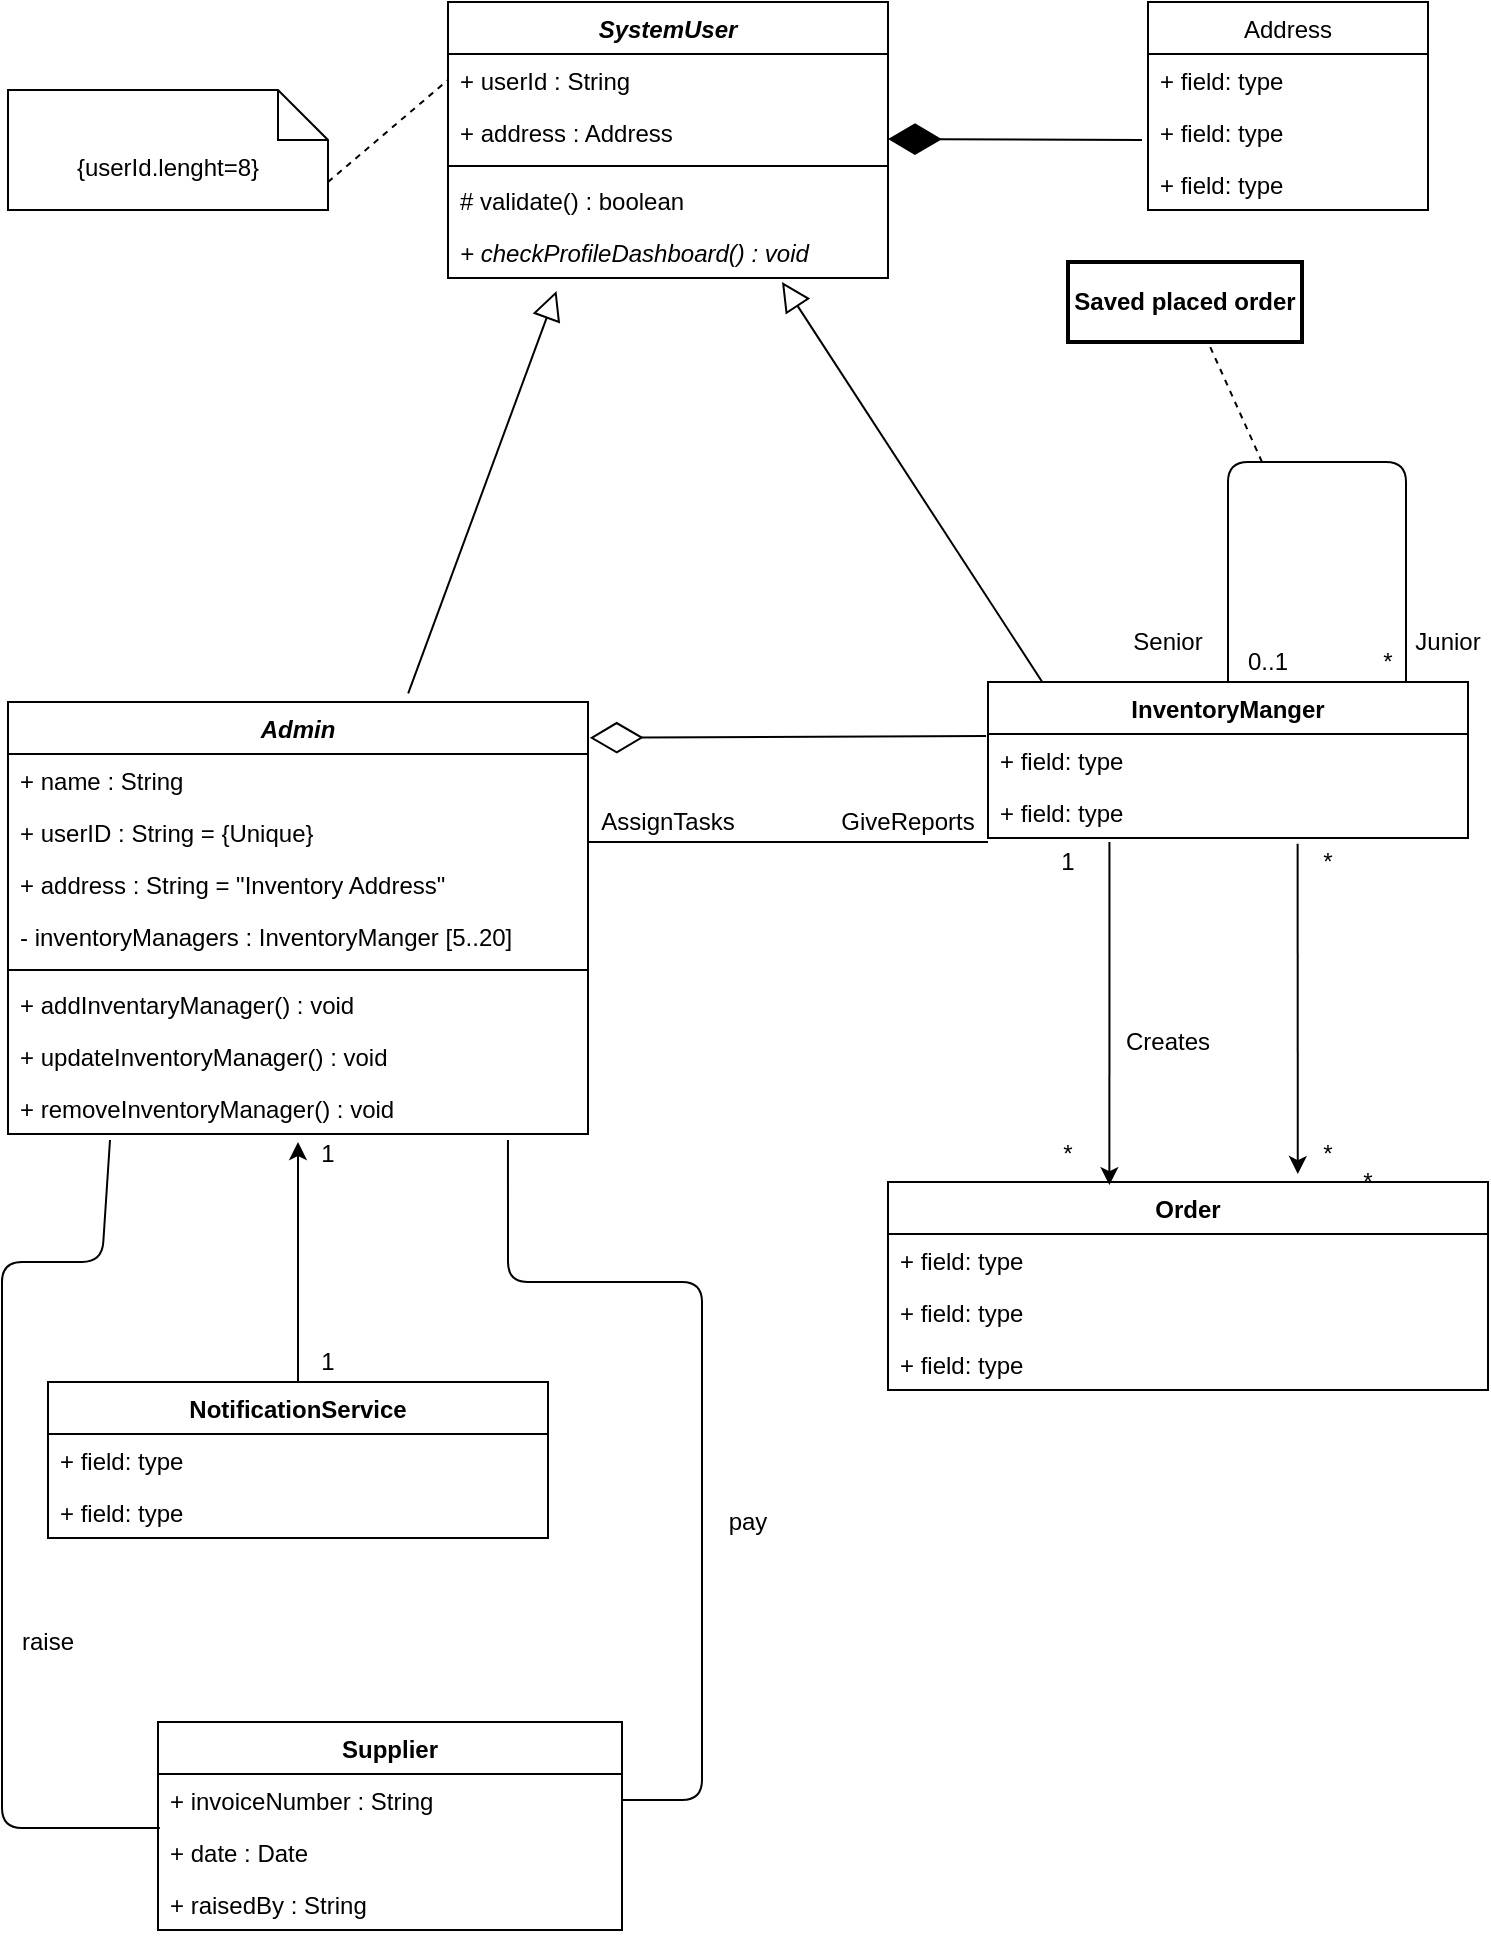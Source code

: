 <mxfile version="14.1.2" type="github">
  <diagram id="C5RBs43oDa-KdzZeNtuy" name="Page-1">
    <mxGraphModel dx="1037" dy="586" grid="1" gridSize="10" guides="1" tooltips="1" connect="1" arrows="1" fold="1" page="1" pageScale="1" pageWidth="827" pageHeight="1169" math="0" shadow="0">
      <root>
        <mxCell id="WIyWlLk6GJQsqaUBKTNV-0" />
        <mxCell id="WIyWlLk6GJQsqaUBKTNV-1" parent="WIyWlLk6GJQsqaUBKTNV-0" />
        <mxCell id="zkfFHV4jXpPFQw0GAbJ--0" value="Admin" style="swimlane;fontStyle=3;align=center;verticalAlign=top;childLayout=stackLayout;horizontal=1;startSize=26;horizontalStack=0;resizeParent=1;resizeLast=0;collapsible=1;marginBottom=0;rounded=0;shadow=0;strokeWidth=1;" parent="WIyWlLk6GJQsqaUBKTNV-1" vertex="1">
          <mxGeometry x="43" y="400" width="290" height="216" as="geometry">
            <mxRectangle x="30" y="80" width="160" height="26" as="alternateBounds" />
          </mxGeometry>
        </mxCell>
        <mxCell id="zkfFHV4jXpPFQw0GAbJ--1" value="+ name : String" style="text;align=left;verticalAlign=top;spacingLeft=4;spacingRight=4;overflow=hidden;rotatable=0;points=[[0,0.5],[1,0.5]];portConstraint=eastwest;" parent="zkfFHV4jXpPFQw0GAbJ--0" vertex="1">
          <mxGeometry y="26" width="290" height="26" as="geometry" />
        </mxCell>
        <mxCell id="zkfFHV4jXpPFQw0GAbJ--2" value="+ userID : String = {Unique}" style="text;align=left;verticalAlign=top;spacingLeft=4;spacingRight=4;overflow=hidden;rotatable=0;points=[[0,0.5],[1,0.5]];portConstraint=eastwest;rounded=0;shadow=0;html=0;" parent="zkfFHV4jXpPFQw0GAbJ--0" vertex="1">
          <mxGeometry y="52" width="290" height="26" as="geometry" />
        </mxCell>
        <mxCell id="zkfFHV4jXpPFQw0GAbJ--3" value="+ address : String = &quot;Inventory Address&quot;" style="text;align=left;verticalAlign=top;spacingLeft=4;spacingRight=4;overflow=hidden;rotatable=0;points=[[0,0.5],[1,0.5]];portConstraint=eastwest;rounded=0;shadow=0;html=0;" parent="zkfFHV4jXpPFQw0GAbJ--0" vertex="1">
          <mxGeometry y="78" width="290" height="26" as="geometry" />
        </mxCell>
        <mxCell id="eC0SlVgk2g0mwifQDI3n-6" value="- inventoryManagers : InventoryManger [5..20]" style="text;align=left;verticalAlign=top;spacingLeft=4;spacingRight=4;overflow=hidden;rotatable=0;points=[[0,0.5],[1,0.5]];portConstraint=eastwest;rounded=0;shadow=0;html=0;" parent="zkfFHV4jXpPFQw0GAbJ--0" vertex="1">
          <mxGeometry y="104" width="290" height="26" as="geometry" />
        </mxCell>
        <mxCell id="zkfFHV4jXpPFQw0GAbJ--4" value="" style="line;html=1;strokeWidth=1;align=left;verticalAlign=middle;spacingTop=-1;spacingLeft=3;spacingRight=3;rotatable=0;labelPosition=right;points=[];portConstraint=eastwest;" parent="zkfFHV4jXpPFQw0GAbJ--0" vertex="1">
          <mxGeometry y="130" width="290" height="8" as="geometry" />
        </mxCell>
        <mxCell id="zkfFHV4jXpPFQw0GAbJ--5" value="+ addInventaryManager() : void" style="text;align=left;verticalAlign=top;spacingLeft=4;spacingRight=4;overflow=hidden;rotatable=0;points=[[0,0.5],[1,0.5]];portConstraint=eastwest;" parent="zkfFHV4jXpPFQw0GAbJ--0" vertex="1">
          <mxGeometry y="138" width="290" height="26" as="geometry" />
        </mxCell>
        <mxCell id="eC0SlVgk2g0mwifQDI3n-7" value="+ updateInventoryManager() : void" style="text;align=left;verticalAlign=top;spacingLeft=4;spacingRight=4;overflow=hidden;rotatable=0;points=[[0,0.5],[1,0.5]];portConstraint=eastwest;" parent="zkfFHV4jXpPFQw0GAbJ--0" vertex="1">
          <mxGeometry y="164" width="290" height="26" as="geometry" />
        </mxCell>
        <mxCell id="eC0SlVgk2g0mwifQDI3n-8" value="+ removeInventoryManager() : void" style="text;align=left;verticalAlign=top;spacingLeft=4;spacingRight=4;overflow=hidden;rotatable=0;points=[[0,0.5],[1,0.5]];portConstraint=eastwest;" parent="zkfFHV4jXpPFQw0GAbJ--0" vertex="1">
          <mxGeometry y="190" width="290" height="26" as="geometry" />
        </mxCell>
        <mxCell id="eC0SlVgk2g0mwifQDI3n-9" value="InventoryManger" style="swimlane;fontStyle=1;childLayout=stackLayout;horizontal=1;startSize=26;fillColor=none;horizontalStack=0;resizeParent=1;resizeParentMax=0;resizeLast=0;collapsible=1;marginBottom=0;" parent="WIyWlLk6GJQsqaUBKTNV-1" vertex="1">
          <mxGeometry x="533" y="390" width="240" height="78" as="geometry">
            <mxRectangle x="520" y="70" width="120" height="26" as="alternateBounds" />
          </mxGeometry>
        </mxCell>
        <mxCell id="eC0SlVgk2g0mwifQDI3n-10" value="+ field: type" style="text;strokeColor=none;fillColor=none;align=left;verticalAlign=top;spacingLeft=4;spacingRight=4;overflow=hidden;rotatable=0;points=[[0,0.5],[1,0.5]];portConstraint=eastwest;" parent="eC0SlVgk2g0mwifQDI3n-9" vertex="1">
          <mxGeometry y="26" width="240" height="26" as="geometry" />
        </mxCell>
        <mxCell id="eC0SlVgk2g0mwifQDI3n-12" value="+ field: type" style="text;strokeColor=none;fillColor=none;align=left;verticalAlign=top;spacingLeft=4;spacingRight=4;overflow=hidden;rotatable=0;points=[[0,0.5],[1,0.5]];portConstraint=eastwest;" parent="eC0SlVgk2g0mwifQDI3n-9" vertex="1">
          <mxGeometry y="52" width="240" height="26" as="geometry" />
        </mxCell>
        <mxCell id="eC0SlVgk2g0mwifQDI3n-22" value="" style="endArrow=none;html=1;" parent="eC0SlVgk2g0mwifQDI3n-9" edge="1">
          <mxGeometry width="50" height="50" relative="1" as="geometry">
            <mxPoint x="120" as="sourcePoint" />
            <mxPoint x="209" as="targetPoint" />
            <Array as="points">
              <mxPoint x="120" y="-110" />
              <mxPoint x="209" y="-110" />
            </Array>
          </mxGeometry>
        </mxCell>
        <mxCell id="eC0SlVgk2g0mwifQDI3n-13" value="Order" style="swimlane;fontStyle=1;childLayout=stackLayout;horizontal=1;startSize=26;fillColor=none;horizontalStack=0;resizeParent=1;resizeParentMax=0;resizeLast=0;collapsible=1;marginBottom=0;" parent="WIyWlLk6GJQsqaUBKTNV-1" vertex="1">
          <mxGeometry x="483" y="640" width="300" height="104" as="geometry">
            <mxRectangle x="620" y="340" width="60" height="26" as="alternateBounds" />
          </mxGeometry>
        </mxCell>
        <mxCell id="eC0SlVgk2g0mwifQDI3n-14" value="+ field: type" style="text;strokeColor=none;fillColor=none;align=left;verticalAlign=top;spacingLeft=4;spacingRight=4;overflow=hidden;rotatable=0;points=[[0,0.5],[1,0.5]];portConstraint=eastwest;" parent="eC0SlVgk2g0mwifQDI3n-13" vertex="1">
          <mxGeometry y="26" width="300" height="26" as="geometry" />
        </mxCell>
        <mxCell id="eC0SlVgk2g0mwifQDI3n-15" value="+ field: type" style="text;strokeColor=none;fillColor=none;align=left;verticalAlign=top;spacingLeft=4;spacingRight=4;overflow=hidden;rotatable=0;points=[[0,0.5],[1,0.5]];portConstraint=eastwest;" parent="eC0SlVgk2g0mwifQDI3n-13" vertex="1">
          <mxGeometry y="52" width="300" height="26" as="geometry" />
        </mxCell>
        <mxCell id="eC0SlVgk2g0mwifQDI3n-16" value="+ field: type" style="text;strokeColor=none;fillColor=none;align=left;verticalAlign=top;spacingLeft=4;spacingRight=4;overflow=hidden;rotatable=0;points=[[0,0.5],[1,0.5]];portConstraint=eastwest;" parent="eC0SlVgk2g0mwifQDI3n-13" vertex="1">
          <mxGeometry y="78" width="300" height="26" as="geometry" />
        </mxCell>
        <mxCell id="eC0SlVgk2g0mwifQDI3n-17" value="" style="endArrow=classic;html=1;entryX=0.369;entryY=0.015;entryDx=0;entryDy=0;entryPerimeter=0;exitX=0.253;exitY=1.077;exitDx=0;exitDy=0;exitPerimeter=0;" parent="WIyWlLk6GJQsqaUBKTNV-1" target="eC0SlVgk2g0mwifQDI3n-13" edge="1" source="eC0SlVgk2g0mwifQDI3n-12">
          <mxGeometry width="50" height="50" relative="1" as="geometry">
            <mxPoint x="594" y="498" as="sourcePoint" />
            <mxPoint x="533" y="550" as="targetPoint" />
          </mxGeometry>
        </mxCell>
        <mxCell id="eC0SlVgk2g0mwifQDI3n-18" value="" style="endArrow=none;html=1;" parent="WIyWlLk6GJQsqaUBKTNV-1" edge="1">
          <mxGeometry width="50" height="50" relative="1" as="geometry">
            <mxPoint x="333" y="470" as="sourcePoint" />
            <mxPoint x="533" y="470" as="targetPoint" />
          </mxGeometry>
        </mxCell>
        <mxCell id="eC0SlVgk2g0mwifQDI3n-19" value="Creates" style="text;html=1;strokeColor=none;fillColor=none;align=center;verticalAlign=middle;whiteSpace=wrap;rounded=0;" parent="WIyWlLk6GJQsqaUBKTNV-1" vertex="1">
          <mxGeometry x="603" y="560" width="40" height="20" as="geometry" />
        </mxCell>
        <mxCell id="eC0SlVgk2g0mwifQDI3n-20" value="AssignTasks" style="text;html=1;strokeColor=none;fillColor=none;align=center;verticalAlign=middle;whiteSpace=wrap;rounded=0;" parent="WIyWlLk6GJQsqaUBKTNV-1" vertex="1">
          <mxGeometry x="353" y="450" width="40" height="20" as="geometry" />
        </mxCell>
        <mxCell id="eC0SlVgk2g0mwifQDI3n-21" value="GiveReports" style="text;html=1;strokeColor=none;fillColor=none;align=center;verticalAlign=middle;whiteSpace=wrap;rounded=0;" parent="WIyWlLk6GJQsqaUBKTNV-1" vertex="1">
          <mxGeometry x="473" y="450" width="40" height="20" as="geometry" />
        </mxCell>
        <mxCell id="eC0SlVgk2g0mwifQDI3n-23" value="Senior" style="text;html=1;strokeColor=none;fillColor=none;align=center;verticalAlign=middle;whiteSpace=wrap;rounded=0;" parent="WIyWlLk6GJQsqaUBKTNV-1" vertex="1">
          <mxGeometry x="603" y="360" width="40" height="20" as="geometry" />
        </mxCell>
        <mxCell id="eC0SlVgk2g0mwifQDI3n-25" value="Junior" style="text;html=1;strokeColor=none;fillColor=none;align=center;verticalAlign=middle;whiteSpace=wrap;rounded=0;" parent="WIyWlLk6GJQsqaUBKTNV-1" vertex="1">
          <mxGeometry x="743" y="360" width="40" height="20" as="geometry" />
        </mxCell>
        <mxCell id="eC0SlVgk2g0mwifQDI3n-26" value="*" style="text;html=1;strokeColor=none;fillColor=none;align=center;verticalAlign=middle;whiteSpace=wrap;rounded=0;" parent="WIyWlLk6GJQsqaUBKTNV-1" vertex="1">
          <mxGeometry x="713" y="370" width="40" height="20" as="geometry" />
        </mxCell>
        <mxCell id="eC0SlVgk2g0mwifQDI3n-27" value="0..1" style="text;html=1;strokeColor=none;fillColor=none;align=center;verticalAlign=middle;whiteSpace=wrap;rounded=0;" parent="WIyWlLk6GJQsqaUBKTNV-1" vertex="1">
          <mxGeometry x="653" y="370" width="40" height="20" as="geometry" />
        </mxCell>
        <mxCell id="eC0SlVgk2g0mwifQDI3n-31" value="" style="endArrow=classic;html=1;exitX=0.645;exitY=1.111;exitDx=0;exitDy=0;exitPerimeter=0;entryX=0.683;entryY=-0.038;entryDx=0;entryDy=0;entryPerimeter=0;" parent="WIyWlLk6GJQsqaUBKTNV-1" source="eC0SlVgk2g0mwifQDI3n-12" target="eC0SlVgk2g0mwifQDI3n-13" edge="1">
          <mxGeometry width="50" height="50" relative="1" as="geometry">
            <mxPoint x="433" y="580" as="sourcePoint" />
            <mxPoint x="663" y="636" as="targetPoint" />
          </mxGeometry>
        </mxCell>
        <mxCell id="eC0SlVgk2g0mwifQDI3n-32" value="1" style="text;html=1;strokeColor=none;fillColor=none;align=center;verticalAlign=middle;whiteSpace=wrap;rounded=0;" parent="WIyWlLk6GJQsqaUBKTNV-1" vertex="1">
          <mxGeometry x="553" y="470" width="40" height="20" as="geometry" />
        </mxCell>
        <mxCell id="eC0SlVgk2g0mwifQDI3n-33" value="*" style="text;html=1;strokeColor=none;fillColor=none;align=center;verticalAlign=middle;whiteSpace=wrap;rounded=0;" parent="WIyWlLk6GJQsqaUBKTNV-1" vertex="1">
          <mxGeometry x="553" y="616" width="40" height="20" as="geometry" />
        </mxCell>
        <mxCell id="eC0SlVgk2g0mwifQDI3n-34" value="*" style="text;html=1;strokeColor=none;fillColor=none;align=center;verticalAlign=middle;whiteSpace=wrap;rounded=0;" parent="WIyWlLk6GJQsqaUBKTNV-1" vertex="1">
          <mxGeometry x="683" y="616" width="40" height="20" as="geometry" />
        </mxCell>
        <mxCell id="eC0SlVgk2g0mwifQDI3n-35" value="*" style="text;html=1;strokeColor=none;fillColor=none;align=center;verticalAlign=middle;whiteSpace=wrap;rounded=0;" parent="WIyWlLk6GJQsqaUBKTNV-1" vertex="1">
          <mxGeometry x="683" y="470" width="40" height="20" as="geometry" />
        </mxCell>
        <mxCell id="eC0SlVgk2g0mwifQDI3n-37" value="NotificationService" style="swimlane;fontStyle=1;childLayout=stackLayout;horizontal=1;startSize=26;fillColor=none;horizontalStack=0;resizeParent=1;resizeParentMax=0;resizeLast=0;collapsible=1;marginBottom=0;" parent="WIyWlLk6GJQsqaUBKTNV-1" vertex="1">
          <mxGeometry x="63" y="740" width="250" height="78" as="geometry" />
        </mxCell>
        <mxCell id="eC0SlVgk2g0mwifQDI3n-38" value="+ field: type" style="text;strokeColor=none;fillColor=none;align=left;verticalAlign=top;spacingLeft=4;spacingRight=4;overflow=hidden;rotatable=0;points=[[0,0.5],[1,0.5]];portConstraint=eastwest;" parent="eC0SlVgk2g0mwifQDI3n-37" vertex="1">
          <mxGeometry y="26" width="250" height="26" as="geometry" />
        </mxCell>
        <mxCell id="eC0SlVgk2g0mwifQDI3n-40" value="+ field: type" style="text;strokeColor=none;fillColor=none;align=left;verticalAlign=top;spacingLeft=4;spacingRight=4;overflow=hidden;rotatable=0;points=[[0,0.5],[1,0.5]];portConstraint=eastwest;" parent="eC0SlVgk2g0mwifQDI3n-37" vertex="1">
          <mxGeometry y="52" width="250" height="26" as="geometry" />
        </mxCell>
        <mxCell id="eC0SlVgk2g0mwifQDI3n-41" value="" style="endArrow=classic;html=1;exitX=0.5;exitY=0;exitDx=0;exitDy=0;entryX=0.5;entryY=1.154;entryDx=0;entryDy=0;entryPerimeter=0;" parent="WIyWlLk6GJQsqaUBKTNV-1" source="eC0SlVgk2g0mwifQDI3n-37" target="eC0SlVgk2g0mwifQDI3n-8" edge="1">
          <mxGeometry width="50" height="50" relative="1" as="geometry">
            <mxPoint x="403" y="730" as="sourcePoint" />
            <mxPoint x="453" y="680" as="targetPoint" />
          </mxGeometry>
        </mxCell>
        <mxCell id="eC0SlVgk2g0mwifQDI3n-42" value="1" style="text;html=1;strokeColor=none;fillColor=none;align=center;verticalAlign=middle;whiteSpace=wrap;rounded=0;" parent="WIyWlLk6GJQsqaUBKTNV-1" vertex="1">
          <mxGeometry x="183" y="616" width="40" height="20" as="geometry" />
        </mxCell>
        <mxCell id="eC0SlVgk2g0mwifQDI3n-43" value="*" style="text;html=1;strokeColor=none;fillColor=none;align=center;verticalAlign=middle;whiteSpace=wrap;rounded=0;" parent="WIyWlLk6GJQsqaUBKTNV-1" vertex="1">
          <mxGeometry x="703" y="630" width="40" height="20" as="geometry" />
        </mxCell>
        <mxCell id="eC0SlVgk2g0mwifQDI3n-44" value="1" style="text;html=1;strokeColor=none;fillColor=none;align=center;verticalAlign=middle;whiteSpace=wrap;rounded=0;" parent="WIyWlLk6GJQsqaUBKTNV-1" vertex="1">
          <mxGeometry x="183" y="720" width="40" height="20" as="geometry" />
        </mxCell>
        <mxCell id="eC0SlVgk2g0mwifQDI3n-51" value="" style="edgeStyle=none;html=1;endSize=12;endArrow=block;endFill=0;exitX=0.113;exitY=0;exitDx=0;exitDy=0;exitPerimeter=0;" parent="WIyWlLk6GJQsqaUBKTNV-1" source="eC0SlVgk2g0mwifQDI3n-9" edge="1">
          <mxGeometry width="160" relative="1" as="geometry">
            <mxPoint x="330" y="230" as="sourcePoint" />
            <mxPoint x="430" y="190" as="targetPoint" />
          </mxGeometry>
        </mxCell>
        <mxCell id="eC0SlVgk2g0mwifQDI3n-52" value="" style="edgeStyle=none;html=1;endSize=12;endArrow=block;endFill=0;exitX=0.69;exitY=-0.02;exitDx=0;exitDy=0;exitPerimeter=0;entryX=0.189;entryY=1.02;entryDx=0;entryDy=0;entryPerimeter=0;" parent="WIyWlLk6GJQsqaUBKTNV-1" source="zkfFHV4jXpPFQw0GAbJ--0" edge="1">
          <mxGeometry width="160" relative="1" as="geometry">
            <mxPoint x="223" y="290" as="sourcePoint" />
            <mxPoint x="317.25" y="194.52" as="targetPoint" />
          </mxGeometry>
        </mxCell>
        <mxCell id="C5rEFo6ChrVgRkcN1FqN-1" value="SystemUser" style="swimlane;fontStyle=3;align=center;verticalAlign=top;childLayout=stackLayout;horizontal=1;startSize=26;horizontalStack=0;resizeParent=1;resizeParentMax=0;resizeLast=0;collapsible=1;marginBottom=0;" vertex="1" parent="WIyWlLk6GJQsqaUBKTNV-1">
          <mxGeometry x="263" y="50" width="220" height="138" as="geometry" />
        </mxCell>
        <mxCell id="C5rEFo6ChrVgRkcN1FqN-2" value="+ userId : String" style="text;strokeColor=none;fillColor=none;align=left;verticalAlign=top;spacingLeft=4;spacingRight=4;overflow=hidden;rotatable=0;points=[[0,0.5],[1,0.5]];portConstraint=eastwest;" vertex="1" parent="C5rEFo6ChrVgRkcN1FqN-1">
          <mxGeometry y="26" width="220" height="26" as="geometry" />
        </mxCell>
        <mxCell id="eC0SlVgk2g0mwifQDI3n-39" value="+ address : Address" style="text;strokeColor=none;fillColor=none;align=left;verticalAlign=top;spacingLeft=4;spacingRight=4;overflow=hidden;rotatable=0;points=[[0,0.5],[1,0.5]];portConstraint=eastwest;" parent="C5rEFo6ChrVgRkcN1FqN-1" vertex="1">
          <mxGeometry y="52" width="220" height="26" as="geometry" />
        </mxCell>
        <mxCell id="C5rEFo6ChrVgRkcN1FqN-3" value="" style="line;strokeWidth=1;fillColor=none;align=left;verticalAlign=middle;spacingTop=-1;spacingLeft=3;spacingRight=3;rotatable=0;labelPosition=right;points=[];portConstraint=eastwest;" vertex="1" parent="C5rEFo6ChrVgRkcN1FqN-1">
          <mxGeometry y="78" width="220" height="8" as="geometry" />
        </mxCell>
        <mxCell id="C5rEFo6ChrVgRkcN1FqN-4" value="# validate() : boolean" style="text;strokeColor=none;fillColor=none;align=left;verticalAlign=top;spacingLeft=4;spacingRight=4;overflow=hidden;rotatable=0;points=[[0,0.5],[1,0.5]];portConstraint=eastwest;" vertex="1" parent="C5rEFo6ChrVgRkcN1FqN-1">
          <mxGeometry y="86" width="220" height="26" as="geometry" />
        </mxCell>
        <mxCell id="eC0SlVgk2g0mwifQDI3n-11" value="+ checkProfileDashboard() : void " style="text;strokeColor=none;fillColor=none;align=left;verticalAlign=top;spacingLeft=4;spacingRight=4;overflow=hidden;rotatable=0;points=[[0,0.5],[1,0.5]];portConstraint=eastwest;fontStyle=2" parent="C5rEFo6ChrVgRkcN1FqN-1" vertex="1">
          <mxGeometry y="112" width="220" height="26" as="geometry" />
        </mxCell>
        <mxCell id="C5rEFo6ChrVgRkcN1FqN-5" value="" style="endArrow=diamondThin;endFill=0;endSize=24;html=1;entryX=1.003;entryY=0.083;entryDx=0;entryDy=0;entryPerimeter=0;exitX=-0.004;exitY=0.038;exitDx=0;exitDy=0;exitPerimeter=0;" edge="1" parent="WIyWlLk6GJQsqaUBKTNV-1" source="eC0SlVgk2g0mwifQDI3n-10" target="zkfFHV4jXpPFQw0GAbJ--0">
          <mxGeometry width="160" relative="1" as="geometry">
            <mxPoint x="330" y="540" as="sourcePoint" />
            <mxPoint x="490" y="540" as="targetPoint" />
          </mxGeometry>
        </mxCell>
        <mxCell id="C5rEFo6ChrVgRkcN1FqN-6" value="Address" style="swimlane;fontStyle=0;childLayout=stackLayout;horizontal=1;startSize=26;fillColor=none;horizontalStack=0;resizeParent=1;resizeParentMax=0;resizeLast=0;collapsible=1;marginBottom=0;" vertex="1" parent="WIyWlLk6GJQsqaUBKTNV-1">
          <mxGeometry x="613" y="50" width="140" height="104" as="geometry" />
        </mxCell>
        <mxCell id="C5rEFo6ChrVgRkcN1FqN-7" value="+ field: type" style="text;strokeColor=none;fillColor=none;align=left;verticalAlign=top;spacingLeft=4;spacingRight=4;overflow=hidden;rotatable=0;points=[[0,0.5],[1,0.5]];portConstraint=eastwest;" vertex="1" parent="C5rEFo6ChrVgRkcN1FqN-6">
          <mxGeometry y="26" width="140" height="26" as="geometry" />
        </mxCell>
        <mxCell id="C5rEFo6ChrVgRkcN1FqN-8" value="+ field: type" style="text;strokeColor=none;fillColor=none;align=left;verticalAlign=top;spacingLeft=4;spacingRight=4;overflow=hidden;rotatable=0;points=[[0,0.5],[1,0.5]];portConstraint=eastwest;" vertex="1" parent="C5rEFo6ChrVgRkcN1FqN-6">
          <mxGeometry y="52" width="140" height="26" as="geometry" />
        </mxCell>
        <mxCell id="C5rEFo6ChrVgRkcN1FqN-9" value="+ field: type" style="text;strokeColor=none;fillColor=none;align=left;verticalAlign=top;spacingLeft=4;spacingRight=4;overflow=hidden;rotatable=0;points=[[0,0.5],[1,0.5]];portConstraint=eastwest;" vertex="1" parent="C5rEFo6ChrVgRkcN1FqN-6">
          <mxGeometry y="78" width="140" height="26" as="geometry" />
        </mxCell>
        <mxCell id="C5rEFo6ChrVgRkcN1FqN-11" value="" style="endArrow=diamondThin;endFill=1;endSize=24;html=1;" edge="1" parent="WIyWlLk6GJQsqaUBKTNV-1">
          <mxGeometry width="160" relative="1" as="geometry">
            <mxPoint x="610" y="119" as="sourcePoint" />
            <mxPoint x="483" y="118.5" as="targetPoint" />
          </mxGeometry>
        </mxCell>
        <mxCell id="C5rEFo6ChrVgRkcN1FqN-12" value="{userId.lenght=8}" style="shape=note2;boundedLbl=1;whiteSpace=wrap;html=1;size=25;verticalAlign=top;align=center;" vertex="1" parent="WIyWlLk6GJQsqaUBKTNV-1">
          <mxGeometry x="43" y="94" width="160" height="60" as="geometry" />
        </mxCell>
        <mxCell id="C5rEFo6ChrVgRkcN1FqN-16" value="" style="endArrow=none;dashed=1;html=1;entryX=0;entryY=0.5;entryDx=0;entryDy=0;" edge="1" parent="WIyWlLk6GJQsqaUBKTNV-1" target="C5rEFo6ChrVgRkcN1FqN-2">
          <mxGeometry width="50" height="50" relative="1" as="geometry">
            <mxPoint x="203" y="140" as="sourcePoint" />
            <mxPoint x="253" y="90" as="targetPoint" />
          </mxGeometry>
        </mxCell>
        <mxCell id="C5rEFo6ChrVgRkcN1FqN-20" value="Saved placed order" style="shape=rect;strokeWidth=2;fontStyle=1;html=1;whiteSpace=wrap;align=center;" vertex="1" parent="WIyWlLk6GJQsqaUBKTNV-1">
          <mxGeometry x="573" y="180" width="117" height="40" as="geometry" />
        </mxCell>
        <mxCell id="C5rEFo6ChrVgRkcN1FqN-21" value="" style="align=left;html=1;verticalAlign=middle;labelPosition=right;verticalLabelPosition=middle;labelBackgroundColor=none;fontSize=10" connectable="0" vertex="1" parent="C5rEFo6ChrVgRkcN1FqN-20">
          <mxGeometry x="117" y="20" as="geometry" />
        </mxCell>
        <mxCell id="C5rEFo6ChrVgRkcN1FqN-22" value="" style="endArrow=none;dashed=1;html=1;" edge="1" parent="WIyWlLk6GJQsqaUBKTNV-1">
          <mxGeometry width="50" height="50" relative="1" as="geometry">
            <mxPoint x="670" y="280" as="sourcePoint" />
            <mxPoint x="643" y="220" as="targetPoint" />
          </mxGeometry>
        </mxCell>
        <mxCell id="C5rEFo6ChrVgRkcN1FqN-23" value="Supplier" style="swimlane;fontStyle=1;childLayout=stackLayout;horizontal=1;startSize=26;fillColor=none;horizontalStack=0;resizeParent=1;resizeParentMax=0;resizeLast=0;collapsible=1;marginBottom=0;" vertex="1" parent="WIyWlLk6GJQsqaUBKTNV-1">
          <mxGeometry x="118" y="910" width="232" height="104" as="geometry" />
        </mxCell>
        <mxCell id="C5rEFo6ChrVgRkcN1FqN-24" value="+ invoiceNumber : String" style="text;strokeColor=none;fillColor=none;align=left;verticalAlign=top;spacingLeft=4;spacingRight=4;overflow=hidden;rotatable=0;points=[[0,0.5],[1,0.5]];portConstraint=eastwest;" vertex="1" parent="C5rEFo6ChrVgRkcN1FqN-23">
          <mxGeometry y="26" width="232" height="26" as="geometry" />
        </mxCell>
        <mxCell id="C5rEFo6ChrVgRkcN1FqN-25" value="+ date : Date" style="text;strokeColor=none;fillColor=none;align=left;verticalAlign=top;spacingLeft=4;spacingRight=4;overflow=hidden;rotatable=0;points=[[0,0.5],[1,0.5]];portConstraint=eastwest;" vertex="1" parent="C5rEFo6ChrVgRkcN1FqN-23">
          <mxGeometry y="52" width="232" height="26" as="geometry" />
        </mxCell>
        <mxCell id="C5rEFo6ChrVgRkcN1FqN-26" value="+ raisedBy : String" style="text;strokeColor=none;fillColor=none;align=left;verticalAlign=top;spacingLeft=4;spacingRight=4;overflow=hidden;rotatable=0;points=[[0,0.5],[1,0.5]];portConstraint=eastwest;" vertex="1" parent="C5rEFo6ChrVgRkcN1FqN-23">
          <mxGeometry y="78" width="232" height="26" as="geometry" />
        </mxCell>
        <mxCell id="C5rEFo6ChrVgRkcN1FqN-27" value="raise" style="text;html=1;strokeColor=none;fillColor=none;align=center;verticalAlign=middle;whiteSpace=wrap;rounded=0;" vertex="1" parent="WIyWlLk6GJQsqaUBKTNV-1">
          <mxGeometry x="43" y="860" width="40" height="20" as="geometry" />
        </mxCell>
        <mxCell id="C5rEFo6ChrVgRkcN1FqN-28" value="pay" style="text;html=1;strokeColor=none;fillColor=none;align=center;verticalAlign=middle;whiteSpace=wrap;rounded=0;" vertex="1" parent="WIyWlLk6GJQsqaUBKTNV-1">
          <mxGeometry x="393" y="800" width="40" height="20" as="geometry" />
        </mxCell>
        <mxCell id="C5rEFo6ChrVgRkcN1FqN-29" value="" style="endArrow=none;html=1;exitX=0.004;exitY=0.038;exitDx=0;exitDy=0;exitPerimeter=0;" edge="1" parent="WIyWlLk6GJQsqaUBKTNV-1" source="C5rEFo6ChrVgRkcN1FqN-25">
          <mxGeometry width="50" height="50" relative="1" as="geometry">
            <mxPoint x="390" y="850" as="sourcePoint" />
            <mxPoint x="94" y="619" as="targetPoint" />
            <Array as="points">
              <mxPoint x="40" y="963" />
              <mxPoint x="40" y="680" />
              <mxPoint x="90" y="680" />
            </Array>
          </mxGeometry>
        </mxCell>
        <mxCell id="C5rEFo6ChrVgRkcN1FqN-31" value="" style="endArrow=none;html=1;exitX=1;exitY=0.5;exitDx=0;exitDy=0;entryX=0.862;entryY=1.115;entryDx=0;entryDy=0;entryPerimeter=0;" edge="1" parent="WIyWlLk6GJQsqaUBKTNV-1" source="C5rEFo6ChrVgRkcN1FqN-24" target="eC0SlVgk2g0mwifQDI3n-8">
          <mxGeometry width="50" height="50" relative="1" as="geometry">
            <mxPoint x="390" y="850" as="sourcePoint" />
            <mxPoint x="440" y="800" as="targetPoint" />
            <Array as="points">
              <mxPoint x="390" y="949" />
              <mxPoint x="390" y="690" />
              <mxPoint x="293" y="690" />
            </Array>
          </mxGeometry>
        </mxCell>
      </root>
    </mxGraphModel>
  </diagram>
</mxfile>
